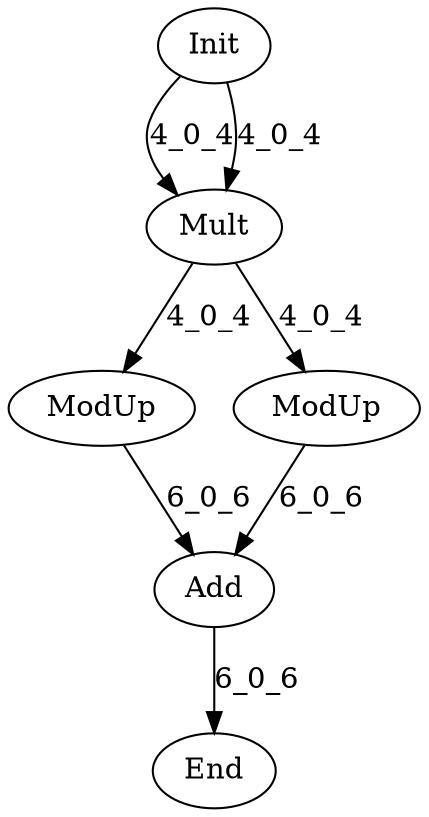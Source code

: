 digraph G {
Init[label="Init"];
End[label="End"];
Mult[label="Mult"];
Add[label="Add"];
ModUp[label="ModUp"];
ModUp2[label="ModUp"];
Init -> Mult[label="4_0_4"];
Init -> Mult[label="4_0_4"];
Mult -> ModUp[label="4_0_4"];
Mult -> ModUp2[label="4_0_4"];
ModUp -> Add[label="6_0_6"];
ModUp2 -> Add[label="6_0_6"];
Add -> End[label="6_0_6"];
}
